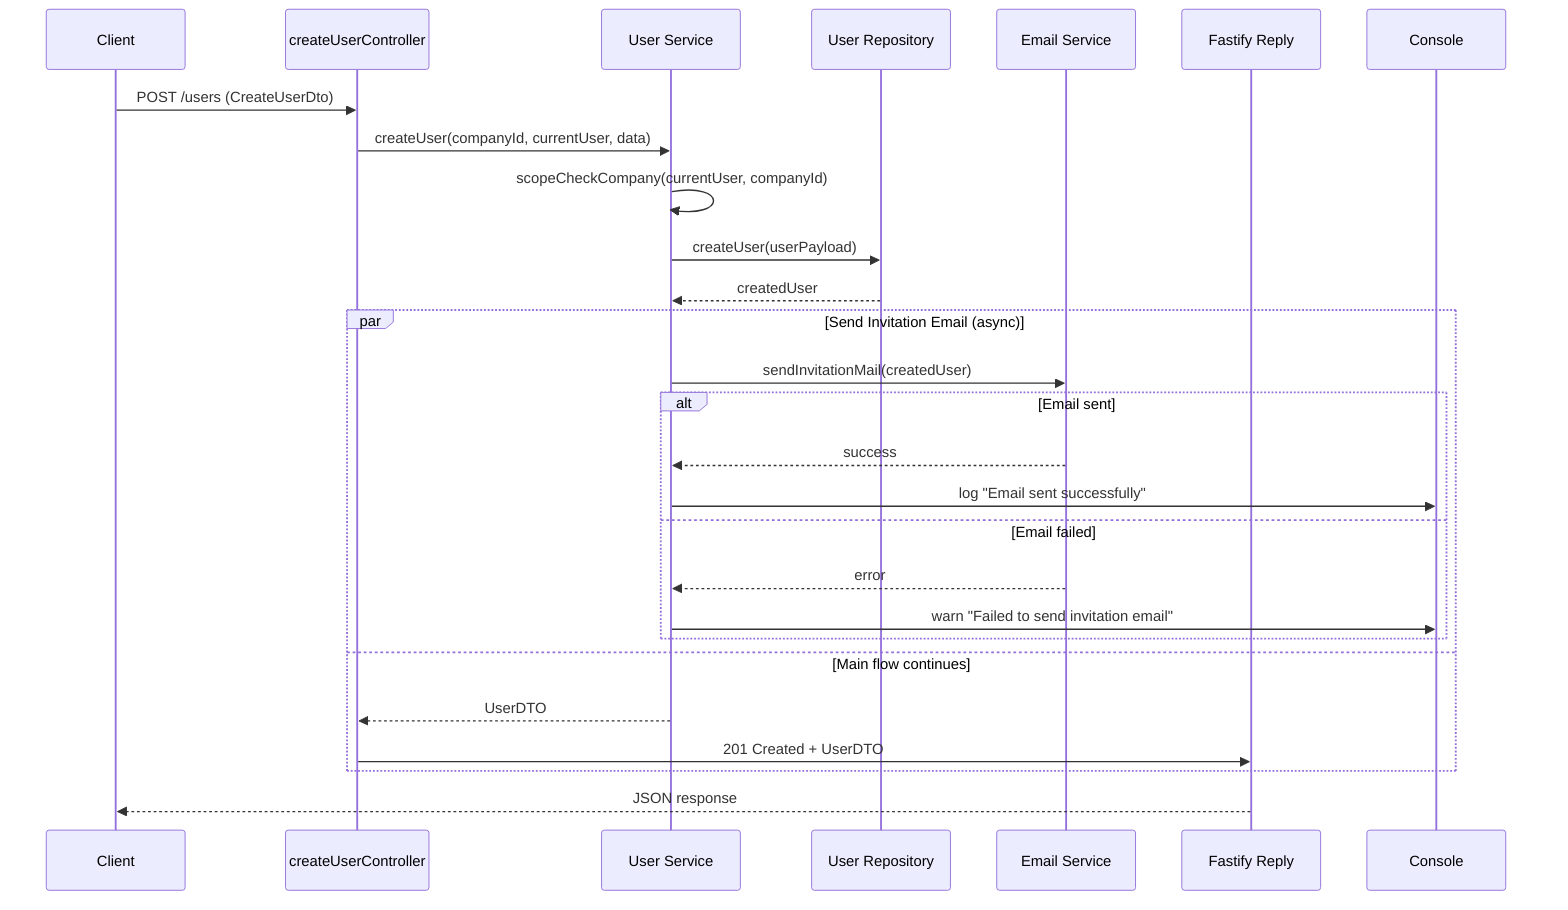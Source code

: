 sequenceDiagram
    participant Client
    participant Controller as createUserController
    participant Service as User Service
    participant Repo as User Repository
    participant EmailService as Email Service
    participant Reply as Fastify Reply

    Client->>Controller: POST /users (CreateUserDto)
    Controller->>Service: createUser(companyId, currentUser, data)
    Service->>Service: scopeCheckCompany(currentUser, companyId)
    Service->>Repo: createUser(userPayload)
    Repo-->>Service: createdUser

    par Send Invitation Email (async)
        Service->>EmailService: sendInvitationMail(createdUser)
        alt Email sent
            EmailService-->>Service: success
            Service->>Console: log "Email sent successfully"
        else Email failed
            EmailService-->>Service: error
            Service->>Console: warn "Failed to send invitation email"
        end
    and Main flow continues
        Service-->>Controller: UserDTO
        Controller->>Reply: 201 Created + UserDTO
    end

    Reply-->>Client: JSON response